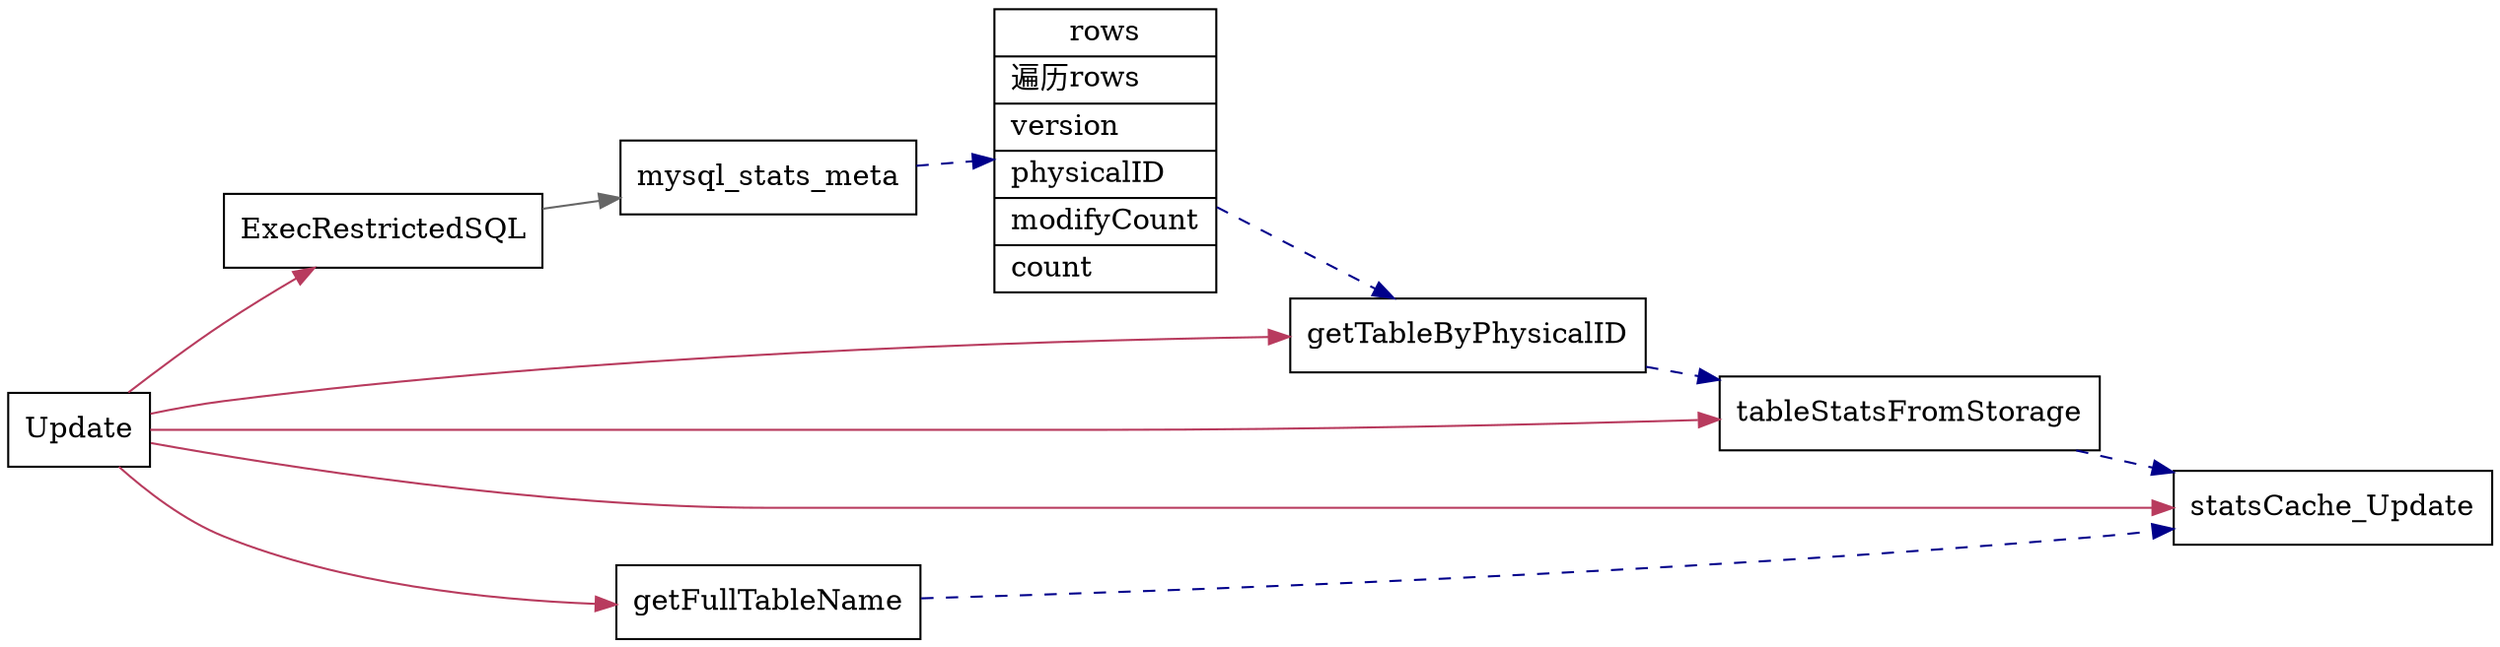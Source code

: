digraph stat_handle {
  node[shape=box];
  edge[color=gray40];
  newrank=true;
  rankdir=LR;
  ExecRestrictedSQL -> mysql_stats_meta;
  Update -> {
    ExecRestrictedSQL;
    getTableByPhysicalID;
    tableStatsFromStorage;
    statsCache_Update;
    getFullTableName;
  }[color="#b83b5e"];
  tableStatsFromStorage;
  rows[
    shape="record";
    label="{{
      rows|
      遍历rows\l|
      version\l|
      physicalID\l|
      modifyCount\l|
      count \l
    }}"];
  edge[style=dashed;color=darkblue]
  getTableByPhysicalID -> tableStatsFromStorage;
  mysql_stats_meta -> rows -> getTableByPhysicalID;
  tableStatsFromStorage -> statsCache_Update;
  getFullTableName -> statsCache_Update;
}
